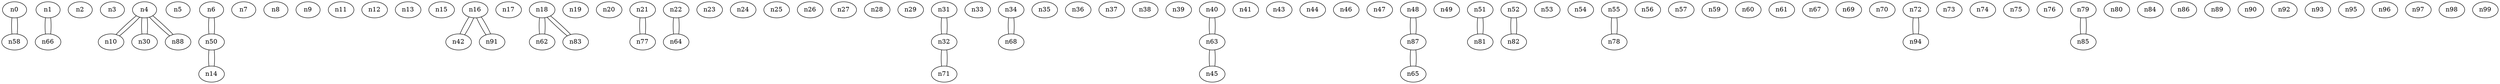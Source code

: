 graph {
n0;
n1;
n2;
n3;
n4;
n5;
n6;
n7;
n8;
n9;
n10;
n11;
n12;
n13;
n14;
n15;
n16;
n17;
n18;
n19;
n20;
n21;
n22;
n23;
n24;
n25;
n26;
n27;
n28;
n29;
n30;
n31;
n32;
n33;
n34;
n35;
n36;
n37;
n38;
n39;
n40;
n41;
n42;
n43;
n44;
n45;
n46;
n47;
n48;
n49;
n50;
n51;
n52;
n53;
n54;
n55;
n56;
n57;
n58;
n59;
n60;
n61;
n62;
n63;
n64;
n65;
n66;
n67;
n68;
n69;
n70;
n71;
n72;
n73;
n74;
n75;
n76;
n77;
n78;
n79;
n80;
n81;
n82;
n83;
n84;
n85;
n86;
n87;
n88;
n89;
n90;
n91;
n92;
n93;
n94;
n95;
n96;
n97;
n98;
n99;
n0 -- n58;
n1 -- n66;
n4 -- n30;
n4 -- n10;
n4 -- n88;
n6 -- n50;
n10 -- n4;
n14 -- n50;
n16 -- n42;
n16 -- n91;
n18 -- n83;
n18 -- n62;
n21 -- n77;
n22 -- n64;
n30 -- n4;
n31 -- n32;
n32 -- n31;
n32 -- n71;
n34 -- n68;
n40 -- n63;
n42 -- n16;
n45 -- n63;
n48 -- n87;
n50 -- n6;
n50 -- n14;
n51 -- n81;
n52 -- n82;
n55 -- n78;
n58 -- n0;
n62 -- n18;
n63 -- n45;
n63 -- n40;
n64 -- n22;
n65 -- n87;
n66 -- n1;
n68 -- n34;
n71 -- n32;
n72 -- n94;
n77 -- n21;
n78 -- n55;
n79 -- n85;
n81 -- n51;
n82 -- n52;
n83 -- n18;
n85 -- n79;
n87 -- n48;
n87 -- n65;
n88 -- n4;
n91 -- n16;
n94 -- n72;
}
